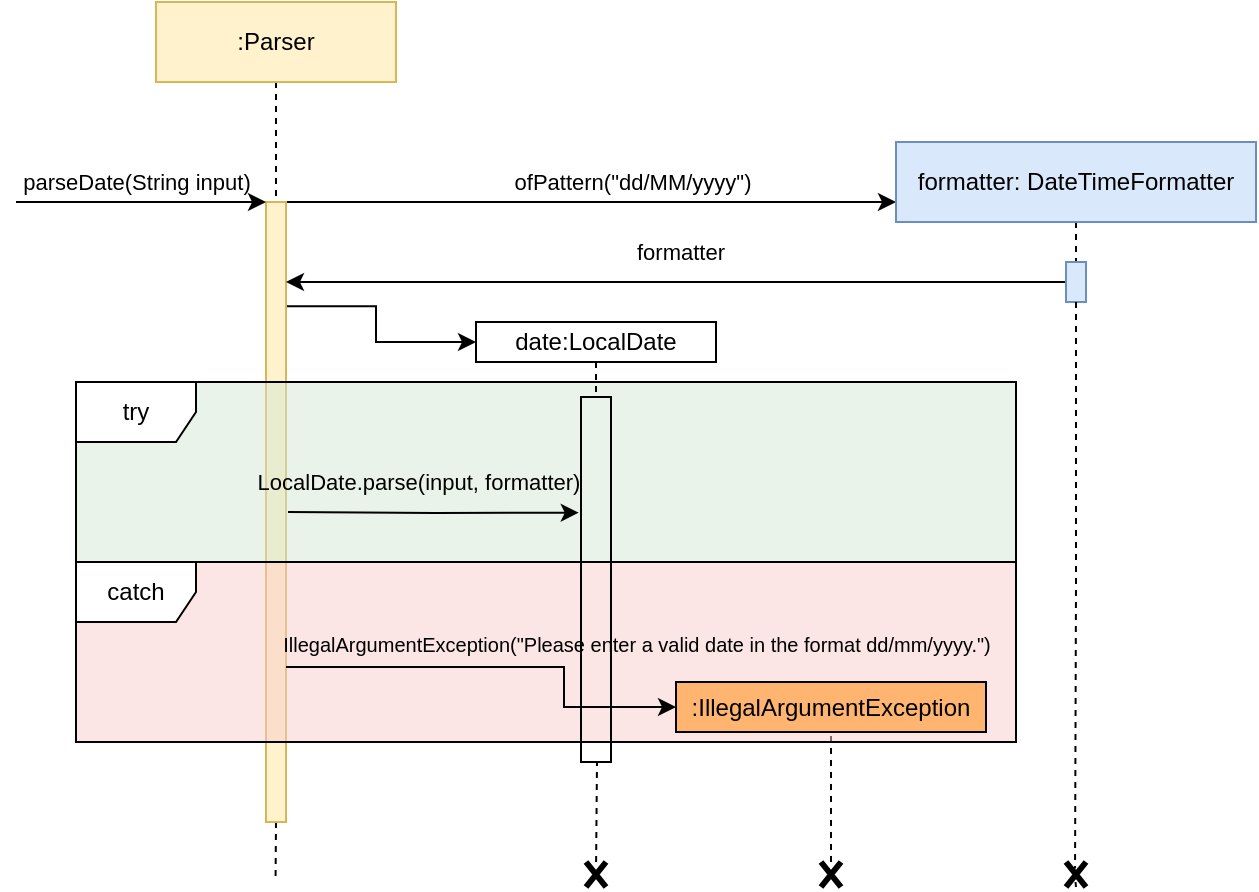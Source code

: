 <mxfile version="21.1.0" type="github">
  <diagram name="Page-1" id="2YBvvXClWsGukQMizWep">
    <mxGraphModel dx="632" dy="1058" grid="1" gridSize="10" guides="1" tooltips="1" connect="1" arrows="1" fold="1" page="1" pageScale="1" pageWidth="850" pageHeight="1100" math="0" shadow="0">
      <root>
        <mxCell id="0" />
        <mxCell id="1" parent="0" />
        <mxCell id="7Qvk8xOmUhdKWUJX3VPR-8" style="edgeStyle=orthogonalEdgeStyle;rounded=0;orthogonalLoop=1;jettySize=auto;html=1;exitX=0.5;exitY=1;exitDx=0;exitDy=0;entryX=0.5;entryY=0;entryDx=0;entryDy=0;dashed=1;endArrow=none;endFill=0;labelBackgroundColor=none;" edge="1" parent="1" source="7Qvk8xOmUhdKWUJX3VPR-6" target="7Qvk8xOmUhdKWUJX3VPR-7">
          <mxGeometry relative="1" as="geometry" />
        </mxCell>
        <mxCell id="7Qvk8xOmUhdKWUJX3VPR-6" value=":Parser" style="rounded=0;whiteSpace=wrap;html=1;labelBackgroundColor=none;fillColor=#fff2cc;strokeColor=#d6b656;" vertex="1" parent="1">
          <mxGeometry x="100" y="380" width="120" height="40" as="geometry" />
        </mxCell>
        <mxCell id="7Qvk8xOmUhdKWUJX3VPR-15" value="ofPattern(&quot;dd/MM/yyyy&quot;)" style="edgeStyle=orthogonalEdgeStyle;rounded=0;orthogonalLoop=1;jettySize=auto;html=1;exitX=1;exitY=0;exitDx=0;exitDy=0;labelBackgroundColor=none;" edge="1" parent="1" source="7Qvk8xOmUhdKWUJX3VPR-7" target="7Qvk8xOmUhdKWUJX3VPR-9">
          <mxGeometry x="0.135" y="10" relative="1" as="geometry">
            <Array as="points">
              <mxPoint x="240" y="480" />
              <mxPoint x="240" y="480" />
            </Array>
            <mxPoint as="offset" />
          </mxGeometry>
        </mxCell>
        <mxCell id="7Qvk8xOmUhdKWUJX3VPR-38" style="edgeStyle=orthogonalEdgeStyle;rounded=0;orthogonalLoop=1;jettySize=auto;html=1;exitX=0.5;exitY=1;exitDx=0;exitDy=0;labelBackgroundColor=none;dashed=1;endArrow=none;endFill=0;" edge="1" parent="1" source="7Qvk8xOmUhdKWUJX3VPR-7">
          <mxGeometry relative="1" as="geometry">
            <mxPoint x="159.765" y="820" as="targetPoint" />
          </mxGeometry>
        </mxCell>
        <mxCell id="7Qvk8xOmUhdKWUJX3VPR-45" style="edgeStyle=orthogonalEdgeStyle;rounded=0;orthogonalLoop=1;jettySize=auto;html=1;entryX=0;entryY=0.5;entryDx=0;entryDy=0;exitX=0.962;exitY=0.168;exitDx=0;exitDy=0;exitPerimeter=0;" edge="1" parent="1" source="7Qvk8xOmUhdKWUJX3VPR-7" target="7Qvk8xOmUhdKWUJX3VPR-44">
          <mxGeometry relative="1" as="geometry">
            <mxPoint x="170" y="535" as="sourcePoint" />
            <Array as="points">
              <mxPoint x="210" y="532" />
              <mxPoint x="210" y="550" />
            </Array>
          </mxGeometry>
        </mxCell>
        <mxCell id="7Qvk8xOmUhdKWUJX3VPR-7" value="" style="rounded=0;whiteSpace=wrap;html=1;labelBackgroundColor=none;fillColor=#fff2cc;strokeColor=#d6b656;" vertex="1" parent="1">
          <mxGeometry x="155" y="480" width="10" height="310" as="geometry" />
        </mxCell>
        <mxCell id="7Qvk8xOmUhdKWUJX3VPR-11" style="edgeStyle=orthogonalEdgeStyle;rounded=0;orthogonalLoop=1;jettySize=auto;html=1;exitX=0.5;exitY=1;exitDx=0;exitDy=0;entryX=0.5;entryY=0;entryDx=0;entryDy=0;dashed=1;endArrow=none;endFill=0;labelBackgroundColor=none;" edge="1" parent="1" source="7Qvk8xOmUhdKWUJX3VPR-9" target="7Qvk8xOmUhdKWUJX3VPR-10">
          <mxGeometry relative="1" as="geometry" />
        </mxCell>
        <mxCell id="7Qvk8xOmUhdKWUJX3VPR-9" value="formatter: DateTimeFormatter" style="rounded=0;whiteSpace=wrap;html=1;labelBackgroundColor=none;fillColor=#dae8fc;strokeColor=#6c8ebf;" vertex="1" parent="1">
          <mxGeometry x="470" y="450" width="180" height="40" as="geometry" />
        </mxCell>
        <mxCell id="7Qvk8xOmUhdKWUJX3VPR-19" value="formatter" style="edgeStyle=orthogonalEdgeStyle;rounded=0;orthogonalLoop=1;jettySize=auto;html=1;exitX=0;exitY=0.25;exitDx=0;exitDy=0;labelBackgroundColor=none;" edge="1" parent="1" source="7Qvk8xOmUhdKWUJX3VPR-10" target="7Qvk8xOmUhdKWUJX3VPR-7">
          <mxGeometry x="0.006" y="-15" relative="1" as="geometry">
            <mxPoint x="170" y="520" as="targetPoint" />
            <Array as="points">
              <mxPoint x="555" y="520" />
            </Array>
            <mxPoint as="offset" />
          </mxGeometry>
        </mxCell>
        <mxCell id="7Qvk8xOmUhdKWUJX3VPR-39" style="edgeStyle=orthogonalEdgeStyle;rounded=0;orthogonalLoop=1;jettySize=auto;html=1;exitX=0.5;exitY=1;exitDx=0;exitDy=0;dashed=1;endArrow=none;endFill=0;" edge="1" parent="1" source="7Qvk8xOmUhdKWUJX3VPR-40">
          <mxGeometry relative="1" as="geometry">
            <mxPoint x="559.765" y="820" as="targetPoint" />
          </mxGeometry>
        </mxCell>
        <mxCell id="7Qvk8xOmUhdKWUJX3VPR-10" value="" style="rounded=0;whiteSpace=wrap;html=1;labelBackgroundColor=none;fillColor=#dae8fc;strokeColor=#6c8ebf;" vertex="1" parent="1">
          <mxGeometry x="555" y="510" width="10" height="20" as="geometry" />
        </mxCell>
        <mxCell id="7Qvk8xOmUhdKWUJX3VPR-20" value="parseDate(String input)" style="endArrow=classic;html=1;rounded=0;entryX=0;entryY=0;entryDx=0;entryDy=0;labelBackgroundColor=none;" edge="1" parent="1" target="7Qvk8xOmUhdKWUJX3VPR-7">
          <mxGeometry x="-0.04" y="10" width="50" height="50" relative="1" as="geometry">
            <mxPoint x="30" y="480" as="sourcePoint" />
            <mxPoint x="140" y="490" as="targetPoint" />
            <Array as="points">
              <mxPoint x="90" y="480" />
            </Array>
            <mxPoint as="offset" />
          </mxGeometry>
        </mxCell>
        <mxCell id="7Qvk8xOmUhdKWUJX3VPR-32" value="" style="endArrow=none;dashed=1;html=1;strokeWidth=1;rounded=0;entryX=0.5;entryY=1;entryDx=0;entryDy=0;" edge="1" parent="1" source="7Qvk8xOmUhdKWUJX3VPR-33" target="7Qvk8xOmUhdKWUJX3VPR-26">
          <mxGeometry width="50" height="50" relative="1" as="geometry">
            <mxPoint x="438" y="770" as="sourcePoint" />
            <mxPoint x="360" y="670" as="targetPoint" />
          </mxGeometry>
        </mxCell>
        <mxCell id="7Qvk8xOmUhdKWUJX3VPR-33" value="" style="shape=umlDestroy;whiteSpace=wrap;html=1;strokeWidth=3;targetShapes=umlLifeline;aspect=fixed;" vertex="1" parent="1">
          <mxGeometry x="432.5" y="810" width="10" height="12.5" as="geometry" />
        </mxCell>
        <mxCell id="7Qvk8xOmUhdKWUJX3VPR-34" value="" style="group" vertex="1" connectable="0" parent="1">
          <mxGeometry x="60" y="570" width="470" height="90" as="geometry" />
        </mxCell>
        <mxCell id="7Qvk8xOmUhdKWUJX3VPR-35" value="" style="group" vertex="1" connectable="0" parent="7Qvk8xOmUhdKWUJX3VPR-34">
          <mxGeometry width="470.0" height="90" as="geometry" />
        </mxCell>
        <mxCell id="7Qvk8xOmUhdKWUJX3VPR-36" value="" style="group;fillColor=#d5e8d4;strokeColor=#82b366;opacity=50;" vertex="1" connectable="0" parent="7Qvk8xOmUhdKWUJX3VPR-35">
          <mxGeometry width="470.0" height="90" as="geometry" />
        </mxCell>
        <mxCell id="7Qvk8xOmUhdKWUJX3VPR-18" value="try" style="shape=umlFrame;whiteSpace=wrap;html=1;pointerEvents=0;labelBackgroundColor=none;strokeColor=default;" vertex="1" parent="7Qvk8xOmUhdKWUJX3VPR-36">
          <mxGeometry width="470.0" height="90" as="geometry" />
        </mxCell>
        <mxCell id="7Qvk8xOmUhdKWUJX3VPR-37" value="" style="group;fillColor=#f8cecc;strokeColor=#b85450;opacity=50;fontColor=default;labelBackgroundColor=none;" vertex="1" connectable="0" parent="1">
          <mxGeometry x="60" y="660" width="470" height="90" as="geometry" />
        </mxCell>
        <mxCell id="7Qvk8xOmUhdKWUJX3VPR-25" value="catch" style="shape=umlFrame;whiteSpace=wrap;html=1;pointerEvents=0;labelBackgroundColor=none;fillColor=default;" vertex="1" parent="7Qvk8xOmUhdKWUJX3VPR-37">
          <mxGeometry width="470.0" height="90" as="geometry" />
        </mxCell>
        <mxCell id="7Qvk8xOmUhdKWUJX3VPR-26" value=":IllegalArgumentException" style="rounded=0;whiteSpace=wrap;html=1;fillColor=#FFB570;" vertex="1" parent="1">
          <mxGeometry x="360" y="720" width="155" height="25" as="geometry" />
        </mxCell>
        <mxCell id="7Qvk8xOmUhdKWUJX3VPR-41" value="" style="edgeStyle=orthogonalEdgeStyle;rounded=0;orthogonalLoop=1;jettySize=auto;html=1;exitX=0.5;exitY=1;exitDx=0;exitDy=0;dashed=1;endArrow=none;endFill=0;entryX=0.453;entryY=0.264;entryDx=0;entryDy=0;entryPerimeter=0;" edge="1" parent="1" source="7Qvk8xOmUhdKWUJX3VPR-10" target="7Qvk8xOmUhdKWUJX3VPR-40">
          <mxGeometry relative="1" as="geometry">
            <mxPoint x="570" y="810" as="targetPoint" />
            <mxPoint x="560" y="550" as="sourcePoint" />
          </mxGeometry>
        </mxCell>
        <mxCell id="7Qvk8xOmUhdKWUJX3VPR-40" value="" style="shape=umlDestroy;whiteSpace=wrap;html=1;strokeWidth=3;targetShapes=umlLifeline;aspect=fixed;" vertex="1" parent="1">
          <mxGeometry x="555" y="810" width="10" height="12.5" as="geometry" />
        </mxCell>
        <mxCell id="7Qvk8xOmUhdKWUJX3VPR-48" style="edgeStyle=orthogonalEdgeStyle;rounded=0;orthogonalLoop=1;jettySize=auto;html=1;exitX=0.5;exitY=1;exitDx=0;exitDy=0;entryX=0.5;entryY=0;entryDx=0;entryDy=0;endArrow=none;endFill=0;dashed=1;" edge="1" parent="1" source="7Qvk8xOmUhdKWUJX3VPR-44" target="7Qvk8xOmUhdKWUJX3VPR-47">
          <mxGeometry relative="1" as="geometry" />
        </mxCell>
        <mxCell id="7Qvk8xOmUhdKWUJX3VPR-44" value="date:LocalDate" style="rounded=0;whiteSpace=wrap;html=1;" vertex="1" parent="1">
          <mxGeometry x="260" y="540" width="120" height="20" as="geometry" />
        </mxCell>
        <mxCell id="7Qvk8xOmUhdKWUJX3VPR-49" value="" style="endArrow=none;dashed=1;html=1;strokeWidth=1;rounded=0;entryX=0.5;entryY=1;entryDx=0;entryDy=0;" edge="1" parent="1" source="7Qvk8xOmUhdKWUJX3VPR-50">
          <mxGeometry width="50" height="50" relative="1" as="geometry">
            <mxPoint x="320.5" y="785" as="sourcePoint" />
            <mxPoint x="320.5" y="760" as="targetPoint" />
          </mxGeometry>
        </mxCell>
        <mxCell id="7Qvk8xOmUhdKWUJX3VPR-50" value="" style="shape=umlDestroy;whiteSpace=wrap;html=1;strokeWidth=3;targetShapes=umlLifeline;aspect=fixed;" vertex="1" parent="1">
          <mxGeometry x="315" y="810" width="10" height="12.5" as="geometry" />
        </mxCell>
        <mxCell id="7Qvk8xOmUhdKWUJX3VPR-23" value="LocalDate.parse(input, formatter)" style="edgeStyle=orthogonalEdgeStyle;rounded=0;orthogonalLoop=1;jettySize=auto;html=1;entryX=-0.075;entryY=0.317;entryDx=0;entryDy=0;labelBackgroundColor=none;entryPerimeter=0;" edge="1" parent="1" target="7Qvk8xOmUhdKWUJX3VPR-47">
          <mxGeometry x="-0.122" y="15" relative="1" as="geometry">
            <mxPoint x="350" y="790" as="targetPoint" />
            <mxPoint x="166" y="635" as="sourcePoint" />
            <Array as="points" />
            <mxPoint x="1" as="offset" />
          </mxGeometry>
        </mxCell>
        <mxCell id="7Qvk8xOmUhdKWUJX3VPR-47" value="" style="rounded=0;whiteSpace=wrap;html=1;fillColor=none;" vertex="1" parent="1">
          <mxGeometry x="312.5" y="577.5" width="15" height="182.5" as="geometry" />
        </mxCell>
        <mxCell id="7Qvk8xOmUhdKWUJX3VPR-30" value="IllegalArgumentException&lt;span style=&quot;font-size: 10px;&quot;&gt;(&lt;/span&gt;&lt;span style=&quot;font-size: 10px;&quot;&gt;&quot;Please enter a valid date in the format dd/mm/yyyy.&quot;)&lt;/span&gt;" style="edgeStyle=orthogonalEdgeStyle;rounded=0;orthogonalLoop=1;jettySize=auto;html=1;entryX=0;entryY=0.5;entryDx=0;entryDy=0;fontSize=10;fontFamily=Helvetica;fontColor=#000000;labelBackgroundColor=none;exitX=1;exitY=0.75;exitDx=0;exitDy=0;" edge="1" parent="1" source="7Qvk8xOmUhdKWUJX3VPR-7" target="7Qvk8xOmUhdKWUJX3VPR-26">
          <mxGeometry x="0.814" y="32" relative="1" as="geometry">
            <mxPoint x="101.646" y="713" as="sourcePoint" />
            <Array as="points">
              <mxPoint x="304" y="712" />
              <mxPoint x="304" y="732" />
            </Array>
            <mxPoint as="offset" />
          </mxGeometry>
        </mxCell>
      </root>
    </mxGraphModel>
  </diagram>
</mxfile>

